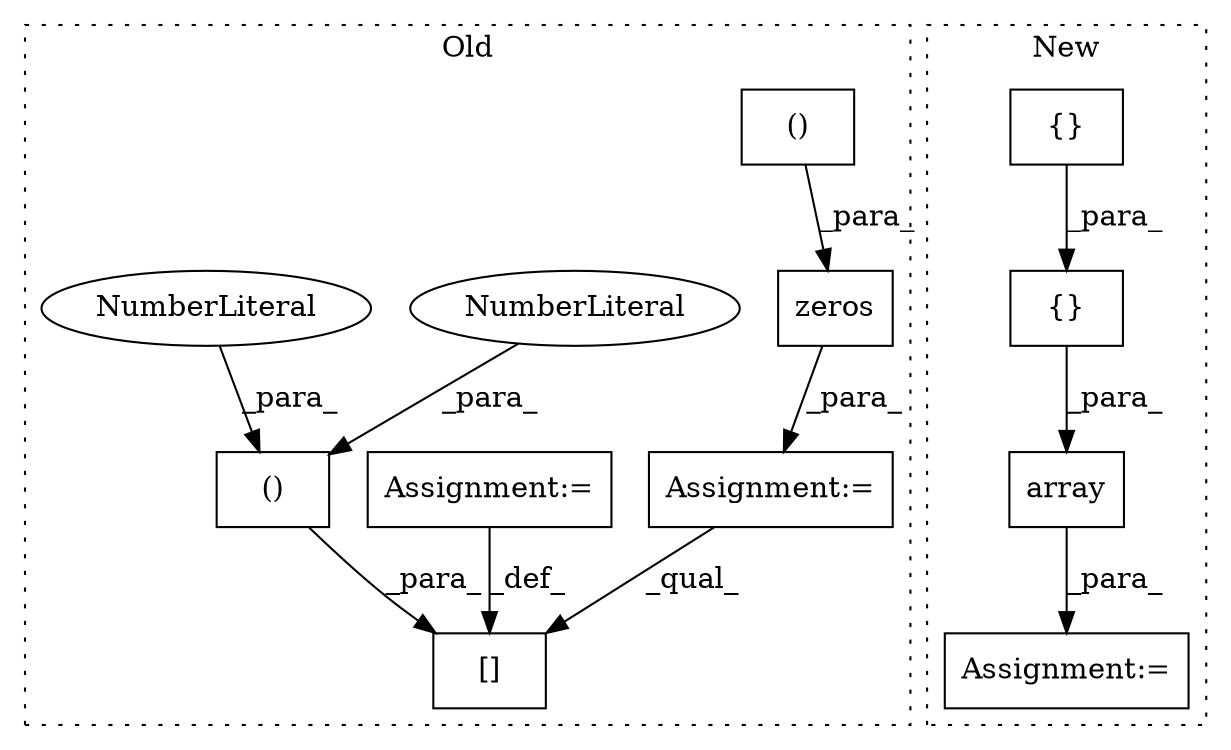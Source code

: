 digraph G {
subgraph cluster0 {
1 [label="zeros" a="32" s="220,246" l="11,2" shape="box"];
3 [label="Assignment:=" a="7" s="213" l="1" shape="box"];
6 [label="()" a="106" s="231" l="15" shape="box"];
7 [label="[]" a="2" s="300,323" l="8,2" shape="box"];
8 [label="Assignment:=" a="7" s="325" l="1" shape="box"];
9 [label="()" a="106" s="308" l="15" shape="box"];
10 [label="NumberLiteral" a="34" s="308" l="1" shape="ellipse"];
11 [label="NumberLiteral" a="34" s="322" l="1" shape="ellipse"];
label = "Old";
style="dotted";
}
subgraph cluster1 {
2 [label="array" a="32" s="213,260" l="6,1" shape="box"];
4 [label="{}" a="4" s="239,245" l="1,1" shape="box"];
5 [label="Assignment:=" a="7" s="206" l="1" shape="box"];
12 [label="{}" a="4" s="230,254" l="1,1" shape="box"];
label = "New";
style="dotted";
}
1 -> 3 [label="_para_"];
2 -> 5 [label="_para_"];
3 -> 7 [label="_qual_"];
4 -> 12 [label="_para_"];
6 -> 1 [label="_para_"];
8 -> 7 [label="_def_"];
9 -> 7 [label="_para_"];
10 -> 9 [label="_para_"];
11 -> 9 [label="_para_"];
12 -> 2 [label="_para_"];
}